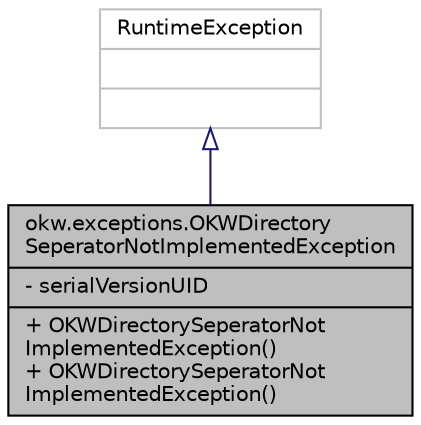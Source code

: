 digraph "okw.exceptions.OKWDirectorySeperatorNotImplementedException"
{
 // INTERACTIVE_SVG=YES
 // LATEX_PDF_SIZE
  edge [fontname="Helvetica",fontsize="10",labelfontname="Helvetica",labelfontsize="10"];
  node [fontname="Helvetica",fontsize="10",shape=record];
  Node1 [label="{okw.exceptions.OKWDirectory\lSeperatorNotImplementedException\n|- serialVersionUID\l|+ OKWDirectorySeperatorNot\lImplementedException()\l+ OKWDirectorySeperatorNot\lImplementedException()\l}",height=0.2,width=0.4,color="black", fillcolor="grey75", style="filled", fontcolor="black",tooltip="OKWDirectorySeperatorNotImplementedException-Ausnahme wird ausgelöst, wenn das Betriebssystem einen u..."];
  Node2 -> Node1 [dir="back",color="midnightblue",fontsize="10",style="solid",arrowtail="onormal",fontname="Helvetica"];
  Node2 [label="{RuntimeException\n||}",height=0.2,width=0.4,color="grey75", fillcolor="white", style="filled",tooltip=" "];
}
